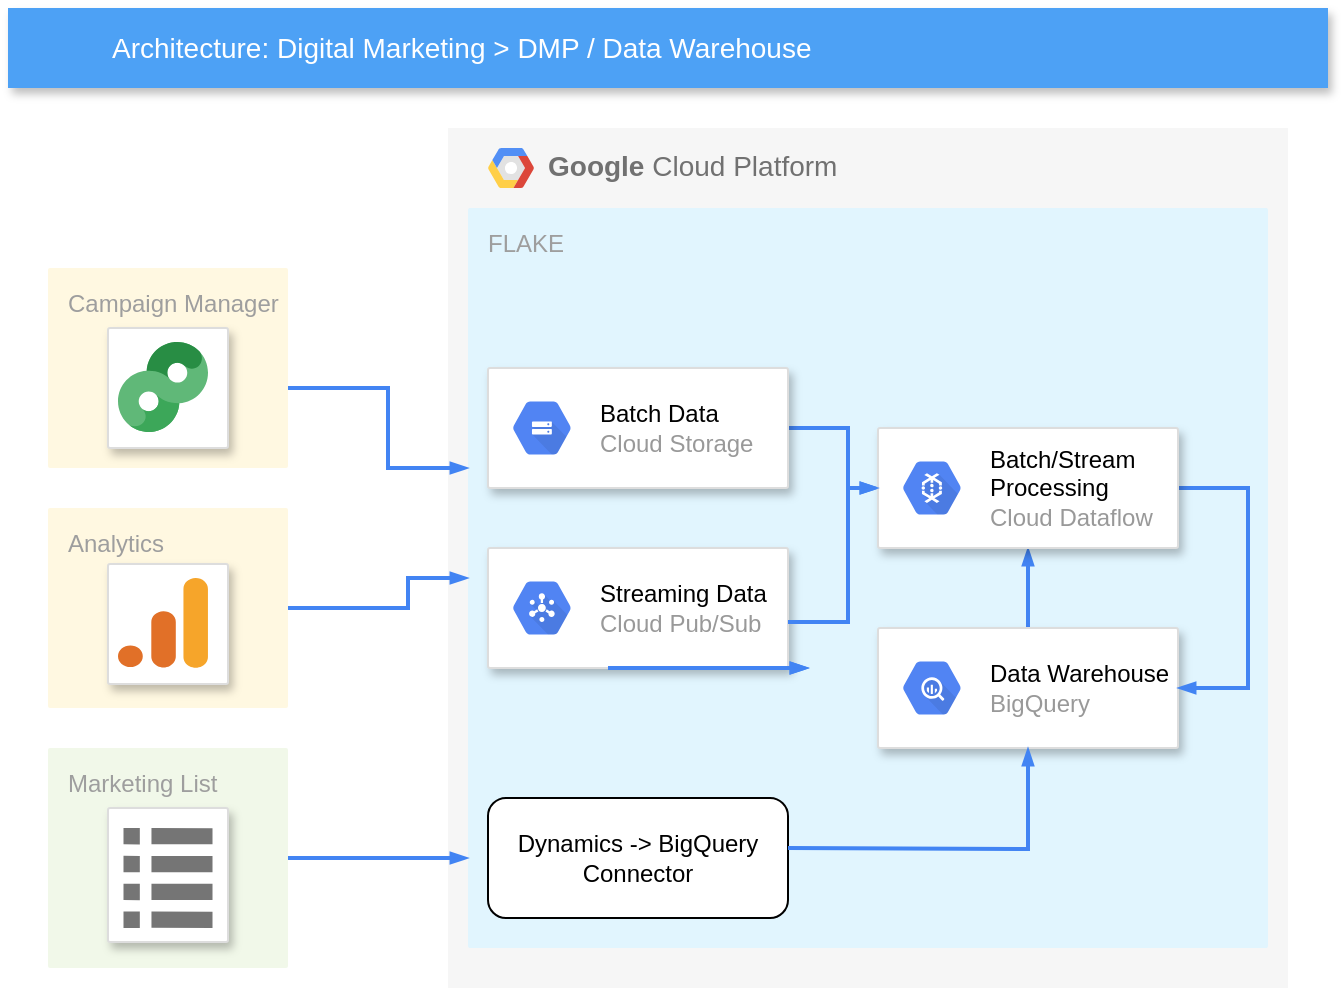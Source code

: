 <mxfile version="13.7.7" type="github">
  <diagram id="f106602c-feb2-e66a-4537-3a34d633f6aa" name="Page-1">
    <mxGraphModel dx="1422" dy="762" grid="1" gridSize="10" guides="1" tooltips="1" connect="1" arrows="1" fold="1" page="1" pageScale="1" pageWidth="1169" pageHeight="827" background="#ffffff" math="0" shadow="0">
      <root>
        <mxCell id="0" />
        <mxCell id="1" parent="0" />
        <mxCell id="14" value="&lt;b&gt;Google &lt;/b&gt;Cloud Platform" style="fillColor=#F6F6F6;strokeColor=none;shadow=0;gradientColor=none;fontSize=14;align=left;spacing=10;fontColor=#717171;9E9E9E;verticalAlign=top;spacingTop=-4;fontStyle=0;spacingLeft=40;html=1;" parent="1" vertex="1">
          <mxGeometry x="450" y="100" width="420" height="430" as="geometry" />
        </mxCell>
        <mxCell id="15" value="" style="shape=mxgraph.gcp2.google_cloud_platform;fillColor=#F6F6F6;strokeColor=none;shadow=0;gradientColor=none;" parent="14" vertex="1">
          <mxGeometry width="23" height="20" relative="1" as="geometry">
            <mxPoint x="20" y="10" as="offset" />
          </mxGeometry>
        </mxCell>
        <mxCell id="711" value="FLAKE" style="rounded=1;absoluteArcSize=1;arcSize=2;html=1;strokeColor=none;gradientColor=none;shadow=0;dashed=0;strokeColor=none;fontSize=12;fontColor=#9E9E9E;align=left;verticalAlign=top;spacing=10;spacingTop=-4;fillColor=#E1F5FE;" parent="1" vertex="1">
          <mxGeometry x="460" y="140" width="400" height="370" as="geometry" />
        </mxCell>
        <mxCell id="712" style="edgeStyle=orthogonalEdgeStyle;rounded=0;html=1;labelBackgroundColor=none;startFill=1;startSize=4;endArrow=blockThin;endFill=1;endSize=4;jettySize=auto;orthogonalLoop=1;strokeColor=#4284F3;strokeWidth=2;fontSize=12;fontColor=#000000;align=center;dashed=0;" parent="1" source="705" target="711" edge="1">
          <mxGeometry relative="1" as="geometry">
            <Array as="points">
              <mxPoint x="420" y="230" />
              <mxPoint x="420" y="270" />
            </Array>
          </mxGeometry>
        </mxCell>
        <mxCell id="705" value="Campaign Manager" style="rounded=1;absoluteArcSize=1;arcSize=2;html=1;strokeColor=none;gradientColor=none;shadow=0;dashed=0;strokeColor=none;fontSize=12;fontColor=#9E9E9E;align=left;verticalAlign=top;spacing=10;spacingTop=-4;fillColor=#FFF8E1;" parent="1" vertex="1">
          <mxGeometry x="250" y="170" width="120" height="100" as="geometry" />
        </mxCell>
        <mxCell id="713" style="edgeStyle=orthogonalEdgeStyle;rounded=0;html=1;labelBackgroundColor=none;startFill=1;startSize=4;endArrow=blockThin;endFill=1;endSize=4;jettySize=auto;orthogonalLoop=1;strokeColor=#4284F3;strokeWidth=2;fontSize=12;fontColor=#000000;align=center;dashed=0;" parent="1" source="706" target="711" edge="1">
          <mxGeometry relative="1" as="geometry">
            <Array as="points">
              <mxPoint x="430" y="340" />
              <mxPoint x="430" y="325" />
            </Array>
          </mxGeometry>
        </mxCell>
        <mxCell id="706" value="Analytics" style="rounded=1;absoluteArcSize=1;arcSize=2;html=1;strokeColor=none;gradientColor=none;shadow=0;dashed=0;strokeColor=none;fontSize=12;fontColor=#9E9E9E;align=left;verticalAlign=top;spacing=10;spacingTop=-4;fillColor=#FFF8E1;" parent="1" vertex="1">
          <mxGeometry x="250" y="290" width="120" height="100" as="geometry" />
        </mxCell>
        <mxCell id="714" style="edgeStyle=orthogonalEdgeStyle;rounded=0;html=1;labelBackgroundColor=none;startFill=1;startSize=4;endArrow=blockThin;endFill=1;endSize=4;jettySize=auto;orthogonalLoop=1;strokeColor=#4284F3;strokeWidth=2;fontSize=12;fontColor=#000000;align=center;dashed=0;" parent="1" source="707" target="711" edge="1">
          <mxGeometry relative="1" as="geometry">
            <Array as="points">
              <mxPoint x="560" y="465" />
            </Array>
          </mxGeometry>
        </mxCell>
        <mxCell id="707" value="Marketing List" style="rounded=1;absoluteArcSize=1;arcSize=2;html=1;strokeColor=none;gradientColor=none;shadow=0;dashed=0;strokeColor=none;fontSize=12;fontColor=#9E9E9E;align=left;verticalAlign=top;spacing=10;spacingTop=-4;fillColor=#F1F8E9;" parent="1" vertex="1">
          <mxGeometry x="250" y="410" width="120" height="110" as="geometry" />
        </mxCell>
        <mxCell id="2" value="Architecture: Digital Marketing &amp;gt; DMP / Data Warehouse" style="fillColor=#4DA1F5;strokeColor=none;shadow=1;gradientColor=none;fontSize=14;align=left;spacingLeft=50;fontColor=#ffffff;html=1;" parent="1" vertex="1">
          <mxGeometry x="230" y="40" width="660" height="40" as="geometry" />
        </mxCell>
        <mxCell id="689" value="" style="strokeColor=#dddddd;fillColor=#ffffff;shadow=1;strokeWidth=1;rounded=1;absoluteArcSize=1;arcSize=2;fontSize=10;fontColor=#9E9E9E;align=center;html=1;" parent="1" vertex="1">
          <mxGeometry x="280" y="200" width="60" height="60" as="geometry" />
        </mxCell>
        <mxCell id="690" value="" style="dashed=0;connectable=0;html=1;fillColor=#5184F3;strokeColor=none;shape=mxgraph.gcp2.campaign_manager;part=1;labelPosition=right;verticalLabelPosition=middle;align=left;verticalAlign=middle;spacingLeft=5;fontColor=#999999;fontSize=12;" parent="689" vertex="1">
          <mxGeometry width="45" height="45" relative="1" as="geometry">
            <mxPoint x="5" y="7" as="offset" />
          </mxGeometry>
        </mxCell>
        <mxCell id="693" value="" style="strokeColor=#dddddd;fillColor=#ffffff;shadow=1;strokeWidth=1;rounded=1;absoluteArcSize=1;arcSize=2;fontSize=10;fontColor=#9E9E9E;align=center;html=1;" parent="1" vertex="1">
          <mxGeometry x="280" y="318" width="60" height="60" as="geometry" />
        </mxCell>
        <mxCell id="694" value="" style="dashed=0;connectable=0;html=1;fillColor=#5184F3;strokeColor=none;shape=mxgraph.gcp2.google_analytics;part=1;labelPosition=right;verticalLabelPosition=middle;align=left;verticalAlign=middle;spacingLeft=5;fontColor=#999999;fontSize=12;" parent="693" vertex="1">
          <mxGeometry width="45" height="45" relative="1" as="geometry">
            <mxPoint x="5" y="7" as="offset" />
          </mxGeometry>
        </mxCell>
        <mxCell id="695" value="" style="strokeColor=#dddddd;fillColor=#ffffff;shadow=1;strokeWidth=1;rounded=1;absoluteArcSize=1;arcSize=2;labelPosition=center;verticalLabelPosition=middle;align=center;verticalAlign=bottom;spacingLeft=0;fontColor=#999999;fontSize=12;whiteSpace=wrap;spacingBottom=2;html=1;" parent="1" vertex="1">
          <mxGeometry x="280" y="440" width="60" height="67" as="geometry" />
        </mxCell>
        <mxCell id="696" value="" style="dashed=0;connectable=0;html=1;fillColor=#757575;strokeColor=none;shape=mxgraph.gcp2.list;part=1;" parent="695" vertex="1">
          <mxGeometry x="0.5" width="44.5" height="50" relative="1" as="geometry">
            <mxPoint x="-22.25" y="10" as="offset" />
          </mxGeometry>
        </mxCell>
        <mxCell id="715" style="edgeStyle=orthogonalEdgeStyle;rounded=0;html=1;labelBackgroundColor=none;startFill=1;startSize=4;endArrow=blockThin;endFill=1;endSize=4;jettySize=auto;orthogonalLoop=1;strokeColor=#4284F3;strokeWidth=2;fontSize=12;fontColor=#000000;align=center;dashed=0;" parent="1" source="697" target="703" edge="1">
          <mxGeometry relative="1" as="geometry">
            <Array as="points">
              <mxPoint x="650" y="250" />
              <mxPoint x="650" y="280" />
            </Array>
          </mxGeometry>
        </mxCell>
        <mxCell id="697" value="" style="strokeColor=#dddddd;fillColor=#ffffff;shadow=1;strokeWidth=1;rounded=1;absoluteArcSize=1;arcSize=2;fontSize=10;fontColor=#9E9E9E;align=center;html=1;" parent="1" vertex="1">
          <mxGeometry x="470" y="220" width="150" height="60" as="geometry" />
        </mxCell>
        <mxCell id="698" value="&lt;font color=&quot;#000000&quot;&gt;Batch Data&lt;/font&gt;&lt;br&gt;Cloud Storage" style="dashed=0;connectable=0;html=1;fillColor=#5184F3;strokeColor=none;shape=mxgraph.gcp2.hexIcon;prIcon=cloud_storage;part=1;labelPosition=right;verticalLabelPosition=middle;align=left;verticalAlign=middle;spacingLeft=5;fontColor=#999999;fontSize=12;" parent="697" vertex="1">
          <mxGeometry y="0.5" width="44" height="39" relative="1" as="geometry">
            <mxPoint x="5" y="-19.5" as="offset" />
          </mxGeometry>
        </mxCell>
        <mxCell id="718" style="edgeStyle=orthogonalEdgeStyle;rounded=0;html=1;labelBackgroundColor=none;startFill=1;startSize=4;endArrow=blockThin;endFill=1;endSize=4;jettySize=auto;orthogonalLoop=1;strokeColor=#4284F3;strokeWidth=2;fontSize=12;fontColor=#000000;align=center;dashed=0;" parent="1" source="701" target="703" edge="1">
          <mxGeometry relative="1" as="geometry" />
        </mxCell>
        <mxCell id="701" value="" style="strokeColor=#dddddd;fillColor=#ffffff;shadow=1;strokeWidth=1;rounded=1;absoluteArcSize=1;arcSize=2;fontSize=10;fontColor=#9E9E9E;align=center;html=1;" parent="1" vertex="1">
          <mxGeometry x="665" y="350" width="150" height="60" as="geometry" />
        </mxCell>
        <mxCell id="702" value="&lt;font color=&quot;#000000&quot;&gt;Data Warehouse&lt;/font&gt;&lt;br&gt;BigQuery" style="dashed=0;connectable=0;html=1;fillColor=#5184F3;strokeColor=none;shape=mxgraph.gcp2.hexIcon;prIcon=bigquery;part=1;labelPosition=right;verticalLabelPosition=middle;align=left;verticalAlign=middle;spacingLeft=5;fontColor=#999999;fontSize=12;" parent="701" vertex="1">
          <mxGeometry y="0.5" width="44" height="39" relative="1" as="geometry">
            <mxPoint x="5" y="-19.5" as="offset" />
          </mxGeometry>
        </mxCell>
        <mxCell id="717" style="edgeStyle=orthogonalEdgeStyle;rounded=0;html=1;labelBackgroundColor=none;startFill=1;startSize=4;endArrow=blockThin;endFill=1;endSize=4;jettySize=auto;orthogonalLoop=1;strokeColor=#4284F3;strokeWidth=2;fontSize=12;fontColor=#000000;align=center;dashed=0;" parent="1" source="703" target="701" edge="1">
          <mxGeometry relative="1" as="geometry">
            <Array as="points">
              <mxPoint x="850" y="280" />
              <mxPoint x="850" y="380" />
            </Array>
          </mxGeometry>
        </mxCell>
        <mxCell id="703" value="" style="strokeColor=#dddddd;fillColor=#ffffff;shadow=1;strokeWidth=1;rounded=1;absoluteArcSize=1;arcSize=2;fontSize=10;fontColor=#9E9E9E;align=center;html=1;" parent="1" vertex="1">
          <mxGeometry x="665" y="250" width="150" height="60" as="geometry" />
        </mxCell>
        <mxCell id="704" value="&lt;font color=&quot;#000000&quot;&gt;Batch/Stream &lt;br&gt;Processing&lt;/font&gt;&lt;br&gt;Cloud Dataflow" style="dashed=0;connectable=0;html=1;fillColor=#5184F3;strokeColor=none;shape=mxgraph.gcp2.hexIcon;prIcon=cloud_dataflow;part=1;labelPosition=right;verticalLabelPosition=middle;align=left;verticalAlign=middle;spacingLeft=5;fontColor=#999999;fontSize=12;" parent="703" vertex="1">
          <mxGeometry y="0.5" width="44" height="39" relative="1" as="geometry">
            <mxPoint x="5" y="-19.5" as="offset" />
          </mxGeometry>
        </mxCell>
        <mxCell id="C3NpnC_o7VJLA77WRIvX-719" value="" style="strokeColor=#dddddd;shadow=1;strokeWidth=1;rounded=1;absoluteArcSize=1;arcSize=2;" vertex="1" parent="1">
          <mxGeometry x="470" y="310" width="150" height="60" as="geometry" />
        </mxCell>
        <mxCell id="C3NpnC_o7VJLA77WRIvX-720" value="&lt;font color=&quot;#000000&quot;&gt;Streaming Data&lt;/font&gt;&lt;br&gt;Cloud Pub/Sub" style="dashed=0;connectable=0;html=1;fillColor=#5184F3;strokeColor=none;shape=mxgraph.gcp2.hexIcon;prIcon=cloud_pubsub;part=1;labelPosition=right;verticalLabelPosition=middle;align=left;verticalAlign=middle;spacingLeft=5;fontColor=#999999;fontSize=12;" vertex="1" parent="C3NpnC_o7VJLA77WRIvX-719">
          <mxGeometry y="0.5" width="44" height="39" relative="1" as="geometry">
            <mxPoint x="5" y="-19.5" as="offset" />
          </mxGeometry>
        </mxCell>
        <mxCell id="C3NpnC_o7VJLA77WRIvX-723" value="" style="edgeStyle=orthogonalEdgeStyle;fontSize=12;html=1;endArrow=blockThin;endFill=1;rounded=0;strokeWidth=2;endSize=4;startSize=4;dashed=0;strokeColor=#4284F3;exitX=1;exitY=0.617;exitDx=0;exitDy=0;exitPerimeter=0;entryX=0;entryY=0.5;entryDx=0;entryDy=0;" edge="1" parent="1" source="C3NpnC_o7VJLA77WRIvX-719" target="703">
          <mxGeometry width="100" relative="1" as="geometry">
            <mxPoint x="630" y="207" as="sourcePoint" />
            <mxPoint x="730" y="207" as="targetPoint" />
            <Array as="points">
              <mxPoint x="650" y="347" />
              <mxPoint x="650" y="280" />
            </Array>
          </mxGeometry>
        </mxCell>
        <mxCell id="C3NpnC_o7VJLA77WRIvX-724" value="Dynamics -&amp;gt; BigQuery&lt;br&gt;Connector" style="rounded=1;whiteSpace=wrap;html=1;" vertex="1" parent="1">
          <mxGeometry x="470" y="435" width="150" height="60" as="geometry" />
        </mxCell>
        <mxCell id="C3NpnC_o7VJLA77WRIvX-726" value="" style="edgeStyle=orthogonalEdgeStyle;fontSize=12;html=1;endArrow=blockThin;endFill=1;rounded=0;strokeWidth=2;endSize=4;startSize=4;dashed=0;strokeColor=#4284F3;" edge="1" parent="1">
          <mxGeometry width="100" relative="1" as="geometry">
            <mxPoint x="530" y="370" as="sourcePoint" />
            <mxPoint x="630" y="370" as="targetPoint" />
          </mxGeometry>
        </mxCell>
        <mxCell id="C3NpnC_o7VJLA77WRIvX-727" value="" style="edgeStyle=orthogonalEdgeStyle;fontSize=12;html=1;endArrow=blockThin;endFill=1;rounded=0;strokeWidth=2;endSize=4;startSize=4;dashed=0;strokeColor=#4284F3;" edge="1" parent="1">
          <mxGeometry width="100" relative="1" as="geometry">
            <mxPoint x="530" y="370" as="sourcePoint" />
            <mxPoint x="630" y="370" as="targetPoint" />
          </mxGeometry>
        </mxCell>
        <mxCell id="C3NpnC_o7VJLA77WRIvX-728" value="" style="edgeStyle=orthogonalEdgeStyle;fontSize=12;html=1;endArrow=blockThin;endFill=1;rounded=0;strokeWidth=2;endSize=4;startSize=4;dashed=0;strokeColor=#4284F3;entryX=0.5;entryY=1;entryDx=0;entryDy=0;" edge="1" parent="1" target="701">
          <mxGeometry width="100" relative="1" as="geometry">
            <mxPoint x="620" y="460" as="sourcePoint" />
            <mxPoint x="720" y="460" as="targetPoint" />
          </mxGeometry>
        </mxCell>
      </root>
    </mxGraphModel>
  </diagram>
</mxfile>
